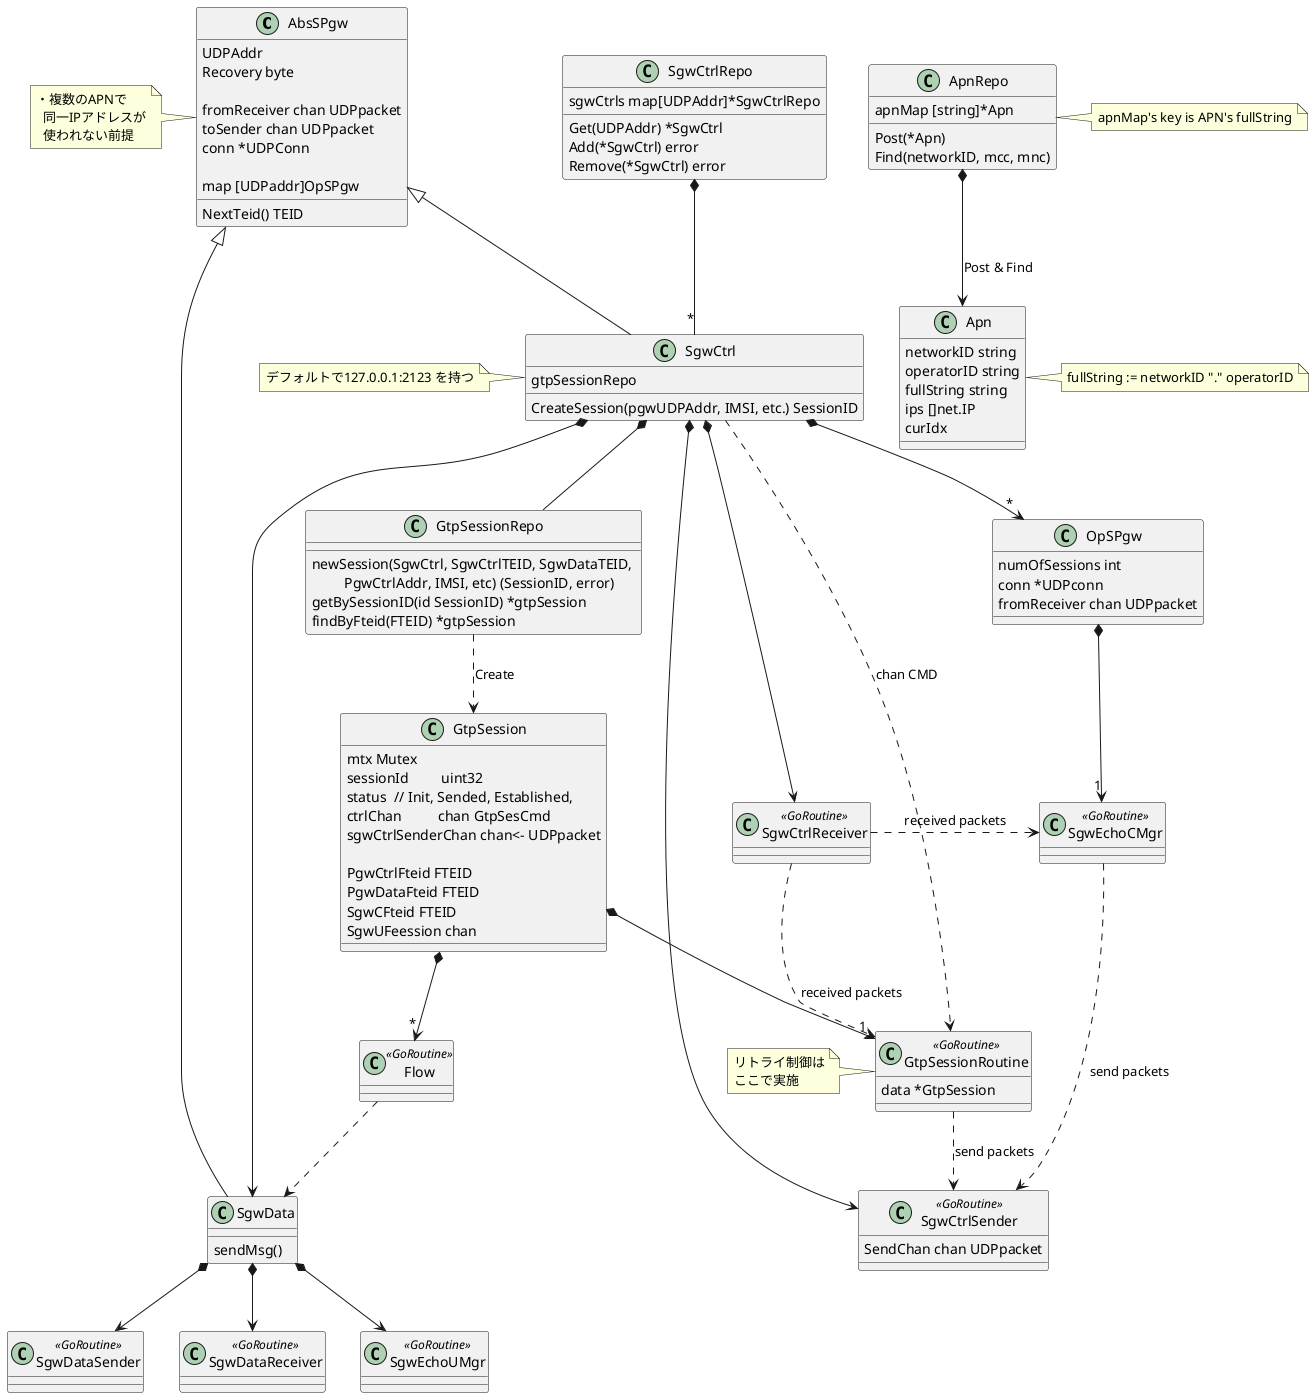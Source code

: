 @startuml gojiko

'''''''''''''''''''
' S/PGW part
'''''''''''''''''''

class AbsSPgw {
  UDPAddr
  Recovery byte

  fromReceiver chan UDPpacket
  toSender chan UDPpacket
  conn *UDPConn

  map [UDPaddr]OpSPgw

  NextTeid() TEID
}
note left
・複数のAPNで
  同一IPアドレスが
  使われない前提
end note


'''''''''''''''''''
' SGW part
'''''''''''''''''''

class SgwCtrlRepo {
  sgwCtrls map[UDPAddr]*SgwCtrlRepo
  Get(UDPAddr) *SgwCtrl
  Add(*SgwCtrl) error
  Remove(*SgwCtrl) error
}
SgwCtrlRepo *--"*" SgwCtrl
note left
  デフォルトで127.0.0.1:2123 を持つ
end note

class SgwCtrl {
  gtpSessionRepo
  CreateSession(pgwUDPAddr, IMSI, etc.) SessionID
}

class SgwData {
  sendMsg()
}
SgwCtrl *-> SgwData

AbsSPgw <|-- SgwCtrl
AbsSPgw <|-- SgwData

class SgwDataSender <<GoRoutine>>
class SgwDataReceiver <<GoRoutine>>

SgwCtrl *--> SgwCtrlSender
SgwCtrl *--> SgwCtrlReceiver


class SgwCtrlSender <<GoRoutine>> {
  SendChan chan UDPpacket
}

class SgwCtrlReceiver <<GoRoutine>>

SgwData *--> SgwDataSender
SgwData *--> SgwDataReceiver



SgwCtrl ..> GtpSessionRoutine : chan CMD

'''''''''''''''''''
' OpPgw part
'''''''''''''''''''

class OpSPgw {
  numOfSessions int
  conn *UDPconn
  fromReceiver chan UDPpacket
}

SgwCtrl *--> "*" OpSPgw

class SgwEchoCMgr <<GoRoutine>>
class SgwEchoUMgr <<GoRoutine>>
OpSPgw *--> "1" SgwEchoCMgr
SgwData *--> SgwEchoUMgr

SgwEchoCMgr ..> SgwCtrlSender : send packets
SgwCtrlReceiver .> SgwEchoCMgr : received packets

'''''''''''''''''''
' GtpSession part
'''''''''''''''''''

class GtpSessionRepo {
  newSession(SgwCtrl, SgwCtrlTEID, SgwDataTEID, \n\
         PgwCtrlAddr, IMSI, etc) (SessionID, error)
  getBySessionID(id SessionID) *gtpSession
  findByFteid(FTEID) *gtpSession
}
GtpSessionRepo ..> GtpSession : Create
SgwCtrl *-- GtpSessionRepo

class GtpSession {
  mtx Mutex
  sessionId         uint32
  status  // Init, Sended, Established,
  ctrlChan          chan GtpSesCmd
  sgwCtrlSenderChan chan<- UDPpacket

  PgwCtrlFteid FTEID
  PgwDataFteid FTEID
  SgwCFteid FTEID
  SgwUFeession chan
}
GtpSession *--> "1" GtpSessionRoutine
GtpSessionRoutine ..> SgwCtrlSender : send packets

class GtpSessionRoutine <<GoRoutine>> {
  data *GtpSession
}
note left
  リトライ制御は
  ここで実施
end note

class Flow <<GoRoutine>>


GtpSession *--> "*" Flow
Flow ..> SgwData


SgwCtrlReceiver ..> GtpSessionRoutine : received packets


'''''''''''''''''''
' APN part
'''''''''''''''''''
class ApnRepo {
  apnMap [string]*Apn

  Post(*Apn)
  Find(networkID, mcc, mnc)
}
note right
  apnMap's key is APN's fullString
end note

class Apn {
  networkID string
  operatorID string
  fullString string
  ips []net.IP
  curIdx
}
note right
  fullString := networkID "." operatorID
end note
ApnRepo *--> Apn : Post & Find

@enduml
